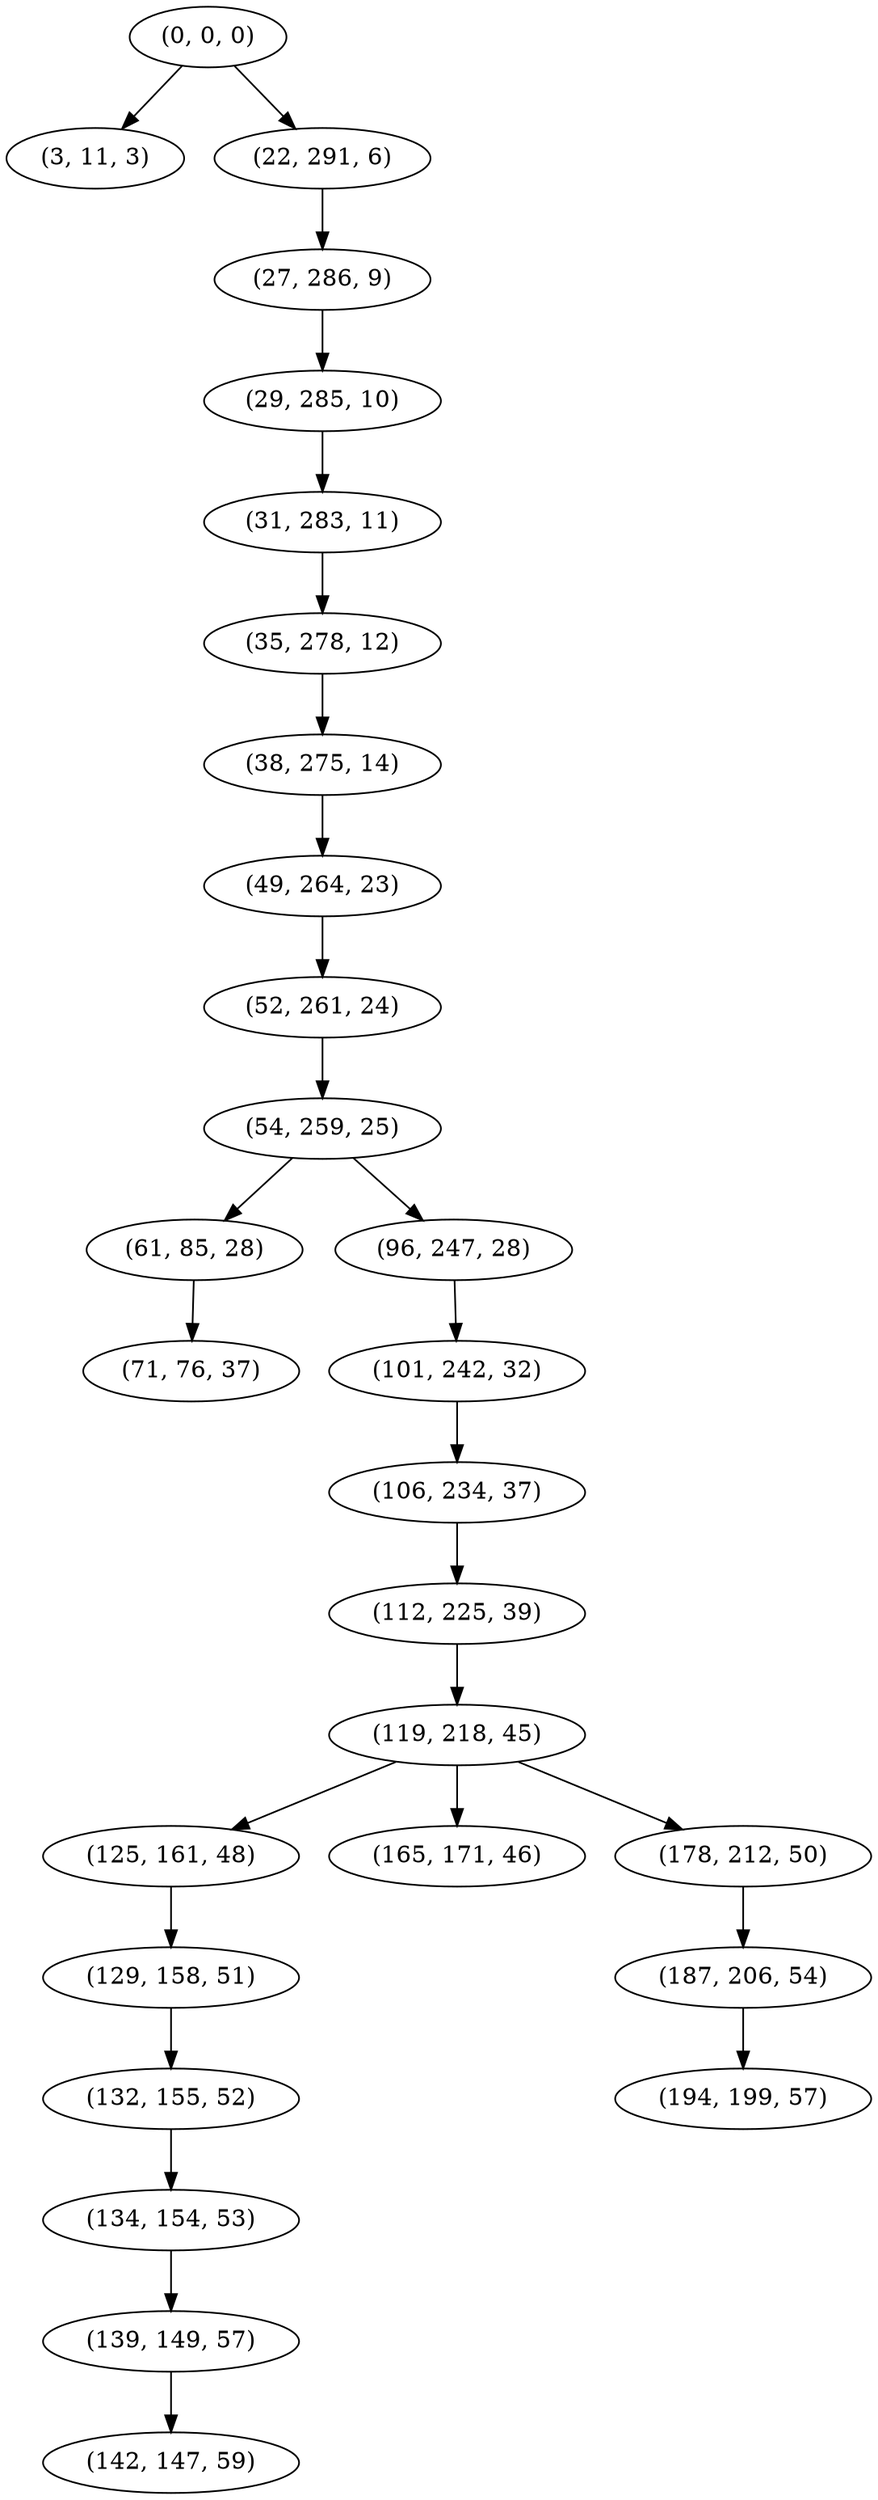 digraph tree {
    "(0, 0, 0)";
    "(3, 11, 3)";
    "(22, 291, 6)";
    "(27, 286, 9)";
    "(29, 285, 10)";
    "(31, 283, 11)";
    "(35, 278, 12)";
    "(38, 275, 14)";
    "(49, 264, 23)";
    "(52, 261, 24)";
    "(54, 259, 25)";
    "(61, 85, 28)";
    "(71, 76, 37)";
    "(96, 247, 28)";
    "(101, 242, 32)";
    "(106, 234, 37)";
    "(112, 225, 39)";
    "(119, 218, 45)";
    "(125, 161, 48)";
    "(129, 158, 51)";
    "(132, 155, 52)";
    "(134, 154, 53)";
    "(139, 149, 57)";
    "(142, 147, 59)";
    "(165, 171, 46)";
    "(178, 212, 50)";
    "(187, 206, 54)";
    "(194, 199, 57)";
    "(0, 0, 0)" -> "(3, 11, 3)";
    "(0, 0, 0)" -> "(22, 291, 6)";
    "(22, 291, 6)" -> "(27, 286, 9)";
    "(27, 286, 9)" -> "(29, 285, 10)";
    "(29, 285, 10)" -> "(31, 283, 11)";
    "(31, 283, 11)" -> "(35, 278, 12)";
    "(35, 278, 12)" -> "(38, 275, 14)";
    "(38, 275, 14)" -> "(49, 264, 23)";
    "(49, 264, 23)" -> "(52, 261, 24)";
    "(52, 261, 24)" -> "(54, 259, 25)";
    "(54, 259, 25)" -> "(61, 85, 28)";
    "(54, 259, 25)" -> "(96, 247, 28)";
    "(61, 85, 28)" -> "(71, 76, 37)";
    "(96, 247, 28)" -> "(101, 242, 32)";
    "(101, 242, 32)" -> "(106, 234, 37)";
    "(106, 234, 37)" -> "(112, 225, 39)";
    "(112, 225, 39)" -> "(119, 218, 45)";
    "(119, 218, 45)" -> "(125, 161, 48)";
    "(119, 218, 45)" -> "(165, 171, 46)";
    "(119, 218, 45)" -> "(178, 212, 50)";
    "(125, 161, 48)" -> "(129, 158, 51)";
    "(129, 158, 51)" -> "(132, 155, 52)";
    "(132, 155, 52)" -> "(134, 154, 53)";
    "(134, 154, 53)" -> "(139, 149, 57)";
    "(139, 149, 57)" -> "(142, 147, 59)";
    "(178, 212, 50)" -> "(187, 206, 54)";
    "(187, 206, 54)" -> "(194, 199, 57)";
}
